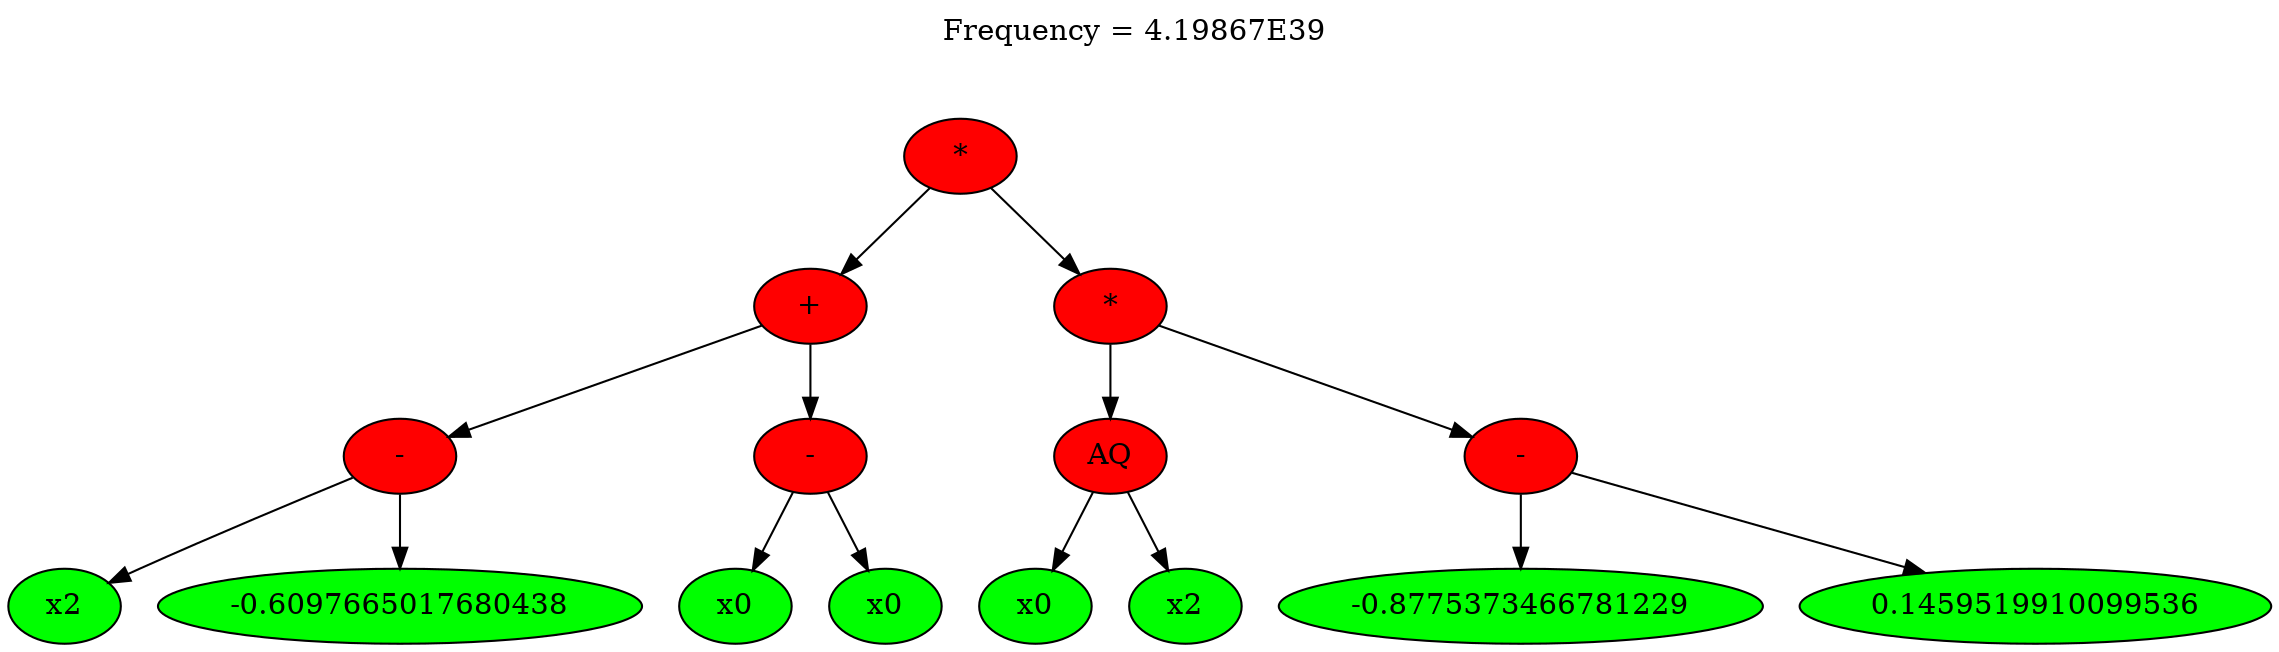 strict digraph "" {
	graph [label=<Frequency = 4.19867E39
 <br/> <br/> <br/>>,
		labelloc=t
	];
	node [label="\N"];
	0	 [fillcolor="#ff0000",
		label="*",
		style=filled];
	1	 [fillcolor="#ff0000",
		label="+",
		style=filled];
	0 -> 1;
	8	 [fillcolor="#ff0000",
		label="*",
		style=filled];
	0 -> 8;
	2	 [fillcolor="#ff0000",
		label="-",
		style=filled];
	1 -> 2;
	5	 [fillcolor="#ff0000",
		label="-",
		style=filled];
	1 -> 5;
	3	 [fillcolor="#00ff00",
		label=x2,
		style=filled];
	2 -> 3;
	4	 [fillcolor="#00ff00",
		label=-0.6097665017680438,
		style=filled];
	2 -> 4;
	6	 [fillcolor="#00ff00",
		label=x0,
		style=filled];
	5 -> 6;
	7	 [fillcolor="#00ff00",
		label=x0,
		style=filled];
	5 -> 7;
	9	 [fillcolor="#ff0000",
		label=AQ,
		style=filled];
	8 -> 9;
	12	 [fillcolor="#ff0000",
		label="-",
		style=filled];
	8 -> 12;
	10	 [fillcolor="#00ff00",
		label=x0,
		style=filled];
	9 -> 10;
	11	 [fillcolor="#00ff00",
		label=x2,
		style=filled];
	9 -> 11;
	13	 [fillcolor="#00ff00",
		label=-0.8775373466781229,
		style=filled];
	12 -> 13;
	14	 [fillcolor="#00ff00",
		label=0.1459519910099536,
		style=filled];
	12 -> 14;
}
